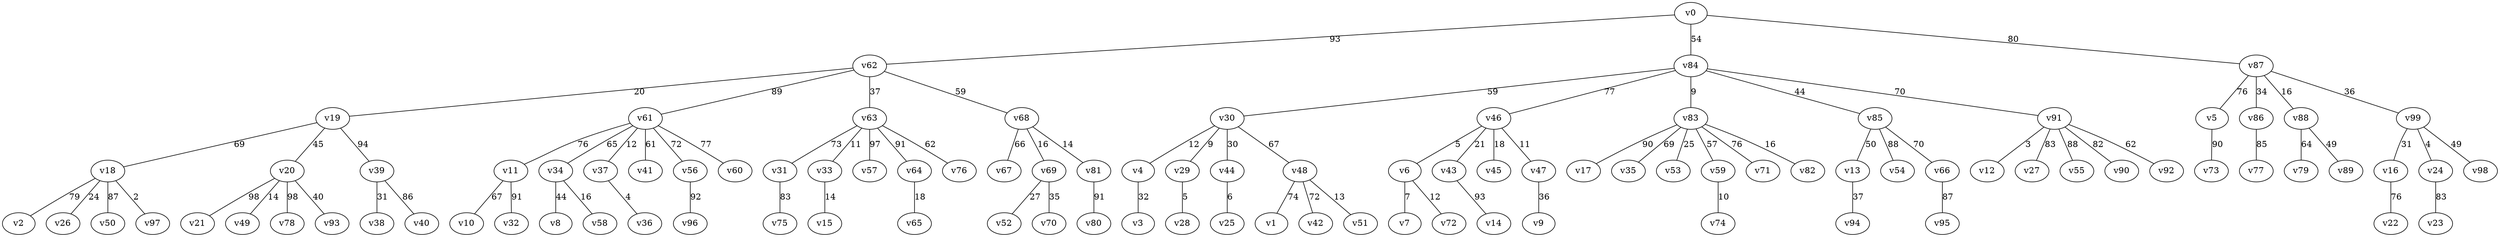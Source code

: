 graph gn100_bfs {
v0 -- v62 [label = "93"];
v0 -- v84 [label = "54"];
v0 -- v87 [label = "80"];
v62 -- v19 [label = "20"];
v62 -- v61 [label = "89"];
v62 -- v63 [label = "37"];
v62 -- v68 [label = "59"];
v84 -- v30 [label = "59"];
v84 -- v46 [label = "77"];
v84 -- v83 [label = "9"];
v84 -- v85 [label = "44"];
v84 -- v91 [label = "70"];
v87 -- v5 [label = "76"];
v87 -- v86 [label = "34"];
v87 -- v88 [label = "16"];
v87 -- v99 [label = "36"];
v19 -- v18 [label = "69"];
v19 -- v20 [label = "45"];
v19 -- v39 [label = "94"];
v61 -- v11 [label = "76"];
v61 -- v34 [label = "65"];
v61 -- v37 [label = "12"];
v61 -- v41 [label = "61"];
v61 -- v56 [label = "72"];
v61 -- v60 [label = "77"];
v63 -- v31 [label = "73"];
v63 -- v33 [label = "11"];
v63 -- v57 [label = "97"];
v63 -- v64 [label = "91"];
v63 -- v76 [label = "62"];
v68 -- v67 [label = "66"];
v68 -- v69 [label = "16"];
v68 -- v81 [label = "14"];
v30 -- v4 [label = "12"];
v30 -- v29 [label = "9"];
v30 -- v44 [label = "30"];
v30 -- v48 [label = "67"];
v46 -- v6 [label = "5"];
v46 -- v43 [label = "21"];
v46 -- v45 [label = "18"];
v46 -- v47 [label = "11"];
v83 -- v17 [label = "90"];
v83 -- v35 [label = "69"];
v83 -- v53 [label = "25"];
v83 -- v59 [label = "57"];
v83 -- v71 [label = "76"];
v83 -- v82 [label = "16"];
v85 -- v13 [label = "50"];
v85 -- v54 [label = "88"];
v85 -- v66 [label = "70"];
v91 -- v12 [label = "3"];
v91 -- v27 [label = "83"];
v91 -- v55 [label = "88"];
v91 -- v90 [label = "82"];
v91 -- v92 [label = "62"];
v5 -- v73 [label = "90"];
v86 -- v77 [label = "85"];
v88 -- v79 [label = "64"];
v88 -- v89 [label = "49"];
v99 -- v16 [label = "31"];
v99 -- v24 [label = "4"];
v99 -- v98 [label = "49"];
v18 -- v2 [label = "79"];
v18 -- v26 [label = "24"];
v18 -- v50 [label = "87"];
v18 -- v97 [label = "2"];
v20 -- v21 [label = "98"];
v20 -- v49 [label = "14"];
v20 -- v78 [label = "98"];
v20 -- v93 [label = "40"];
v39 -- v38 [label = "31"];
v39 -- v40 [label = "86"];
v11 -- v10 [label = "67"];
v11 -- v32 [label = "91"];
v34 -- v8 [label = "44"];
v34 -- v58 [label = "16"];
v37 -- v36 [label = "4"];
v56 -- v96 [label = "92"];
v31 -- v75 [label = "83"];
v33 -- v15 [label = "14"];
v64 -- v65 [label = "18"];
v69 -- v52 [label = "27"];
v69 -- v70 [label = "35"];
v81 -- v80 [label = "91"];
v4 -- v3 [label = "32"];
v29 -- v28 [label = "5"];
v44 -- v25 [label = "6"];
v48 -- v1 [label = "74"];
v48 -- v42 [label = "72"];
v48 -- v51 [label = "13"];
v6 -- v7 [label = "7"];
v6 -- v72 [label = "12"];
v43 -- v14 [label = "93"];
v47 -- v9 [label = "36"];
v59 -- v74 [label = "10"];
v13 -- v94 [label = "37"];
v66 -- v95 [label = "87"];
v16 -- v22 [label = "76"];
v24 -- v23 [label = "83"];
}